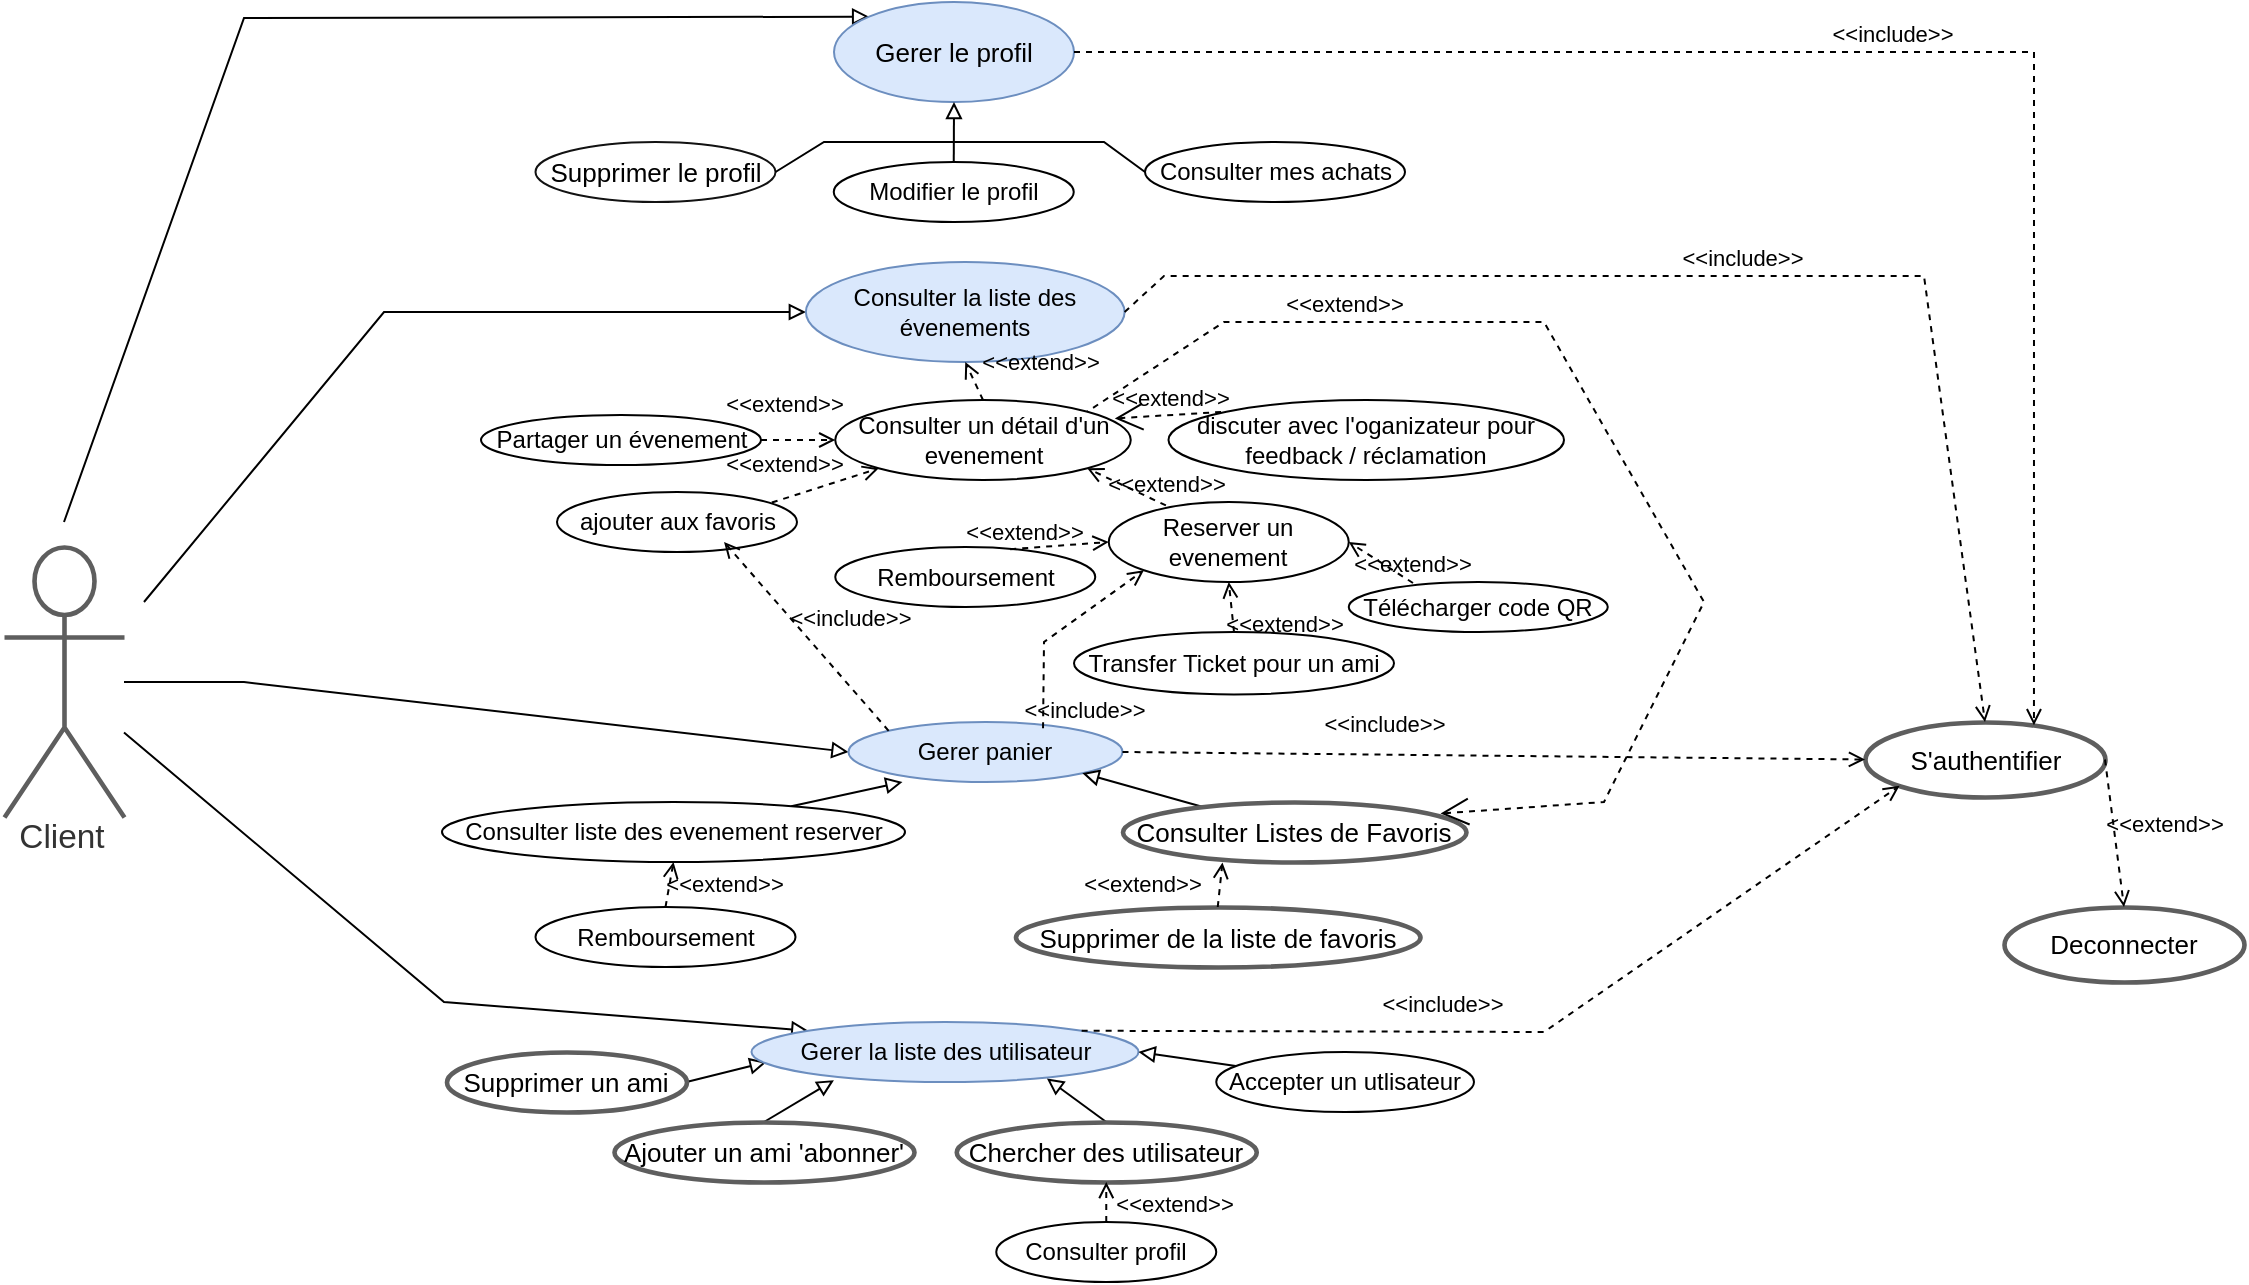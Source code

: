 <mxfile version="21.0.2" type="github">
  <diagram name="Page-1" id="ftNd-YgC9ZWd_KhuzdhC">
    <mxGraphModel dx="1222" dy="-196" grid="1" gridSize="10" guides="1" tooltips="1" connect="1" arrows="1" fold="1" page="1" pageScale="1" pageWidth="1169" pageHeight="827" math="0" shadow="0">
      <root>
        <mxCell id="0" />
        <mxCell id="1" parent="0" />
        <mxCell id="zlxw7EzZlGF5oyyQFBYH-38" style="edgeStyle=none;rounded=0;orthogonalLoop=1;jettySize=auto;html=1;entryX=0;entryY=0;entryDx=0;entryDy=0;endArrow=block;endFill=0;" parent="1" target="tYOuKYM6x3wthSHOWYr8-2" edge="1">
          <mxGeometry relative="1" as="geometry">
            <Array as="points">
              <mxPoint x="150" y="878" />
            </Array>
            <mxPoint x="60" y="1130" as="sourcePoint" />
          </mxGeometry>
        </mxCell>
        <mxCell id="zlxw7EzZlGF5oyyQFBYH-39" style="edgeStyle=none;rounded=0;orthogonalLoop=1;jettySize=auto;html=1;entryX=0;entryY=0.5;entryDx=0;entryDy=0;endArrow=block;endFill=0;" parent="1" target="tYOuKYM6x3wthSHOWYr8-25" edge="1">
          <mxGeometry relative="1" as="geometry">
            <Array as="points">
              <mxPoint x="220" y="1025" />
            </Array>
            <mxPoint x="100" y="1170" as="sourcePoint" />
          </mxGeometry>
        </mxCell>
        <mxCell id="zlxw7EzZlGF5oyyQFBYH-40" style="edgeStyle=none;rounded=0;orthogonalLoop=1;jettySize=auto;html=1;entryX=0;entryY=0.5;entryDx=0;entryDy=0;endArrow=block;endFill=0;" parent="1" source="tYOuKYM6x3wthSHOWYr8-1" target="zlxw7EzZlGF5oyyQFBYH-5" edge="1">
          <mxGeometry relative="1" as="geometry">
            <mxPoint x="110" y="1210" as="sourcePoint" />
            <Array as="points">
              <mxPoint x="150" y="1210" />
            </Array>
          </mxGeometry>
        </mxCell>
        <mxCell id="zlxw7EzZlGF5oyyQFBYH-41" style="edgeStyle=none;rounded=0;orthogonalLoop=1;jettySize=auto;html=1;entryX=0;entryY=0;entryDx=0;entryDy=0;endArrow=block;endFill=0;" parent="1" source="tYOuKYM6x3wthSHOWYr8-1" target="tYOuKYM6x3wthSHOWYr8-19" edge="1">
          <mxGeometry relative="1" as="geometry">
            <Array as="points">
              <mxPoint x="250" y="1370" />
            </Array>
          </mxGeometry>
        </mxCell>
        <mxCell id="tYOuKYM6x3wthSHOWYr8-1" value="Client" style="html=1;overflow=block;blockSpacing=1;shape=umlActor;labelPosition=center;verticalLabelPosition=bottom;verticalAlign=top;whiteSpace=nowrap;fontSize=16.7;fontColor=#333333;align=center;spacing=0;strokeColor=#5e5e5e;strokeOpacity=100;rounded=1;absoluteArcSize=1;arcSize=9;strokeWidth=2.3;lucidId=Zoit8c.qYpQ7;" parent="1" vertex="1">
          <mxGeometry x="30" y="1142.5" width="60" height="135" as="geometry" />
        </mxCell>
        <mxCell id="tYOuKYM6x3wthSHOWYr8-2" value="Gerer le profil" style="html=1;overflow=block;blockSpacing=1;whiteSpace=wrap;ellipse;fontSize=13;spacing=3.8;strokeColor=#6c8ebf;strokeOpacity=100;rounded=1;absoluteArcSize=1;arcSize=9;strokeWidth=1;lucidId=3sitsereLQRn;fillColor=#dae8fc;" parent="1" vertex="1">
          <mxGeometry x="445" y="870" width="120" height="50" as="geometry" />
        </mxCell>
        <mxCell id="zlxw7EzZlGF5oyyQFBYH-35" style="edgeStyle=none;rounded=0;orthogonalLoop=1;jettySize=auto;html=1;exitX=0.5;exitY=0;exitDx=0;exitDy=0;entryX=0.213;entryY=0.97;entryDx=0;entryDy=0;entryPerimeter=0;endArrow=block;endFill=0;" parent="1" source="tYOuKYM6x3wthSHOWYr8-7" target="tYOuKYM6x3wthSHOWYr8-19" edge="1">
          <mxGeometry relative="1" as="geometry" />
        </mxCell>
        <mxCell id="tYOuKYM6x3wthSHOWYr8-7" value="Ajouter un ami &#39;abonner&#39;" style="html=1;overflow=block;blockSpacing=1;whiteSpace=wrap;ellipse;fontSize=13;spacing=3.8;strokeColor=#5e5e5e;strokeOpacity=100;rounded=1;absoluteArcSize=1;arcSize=9;strokeWidth=2.3;lucidId=yuiteOMJiaQA;" parent="1" vertex="1">
          <mxGeometry x="335" y="1430" width="150" height="30" as="geometry" />
        </mxCell>
        <mxCell id="zlxw7EzZlGF5oyyQFBYH-32" style="edgeStyle=none;rounded=0;orthogonalLoop=1;jettySize=auto;html=1;exitX=1;exitY=0.5;exitDx=0;exitDy=0;entryX=0.039;entryY=0.667;entryDx=0;entryDy=0;entryPerimeter=0;endArrow=block;endFill=0;" parent="1" source="tYOuKYM6x3wthSHOWYr8-9" target="tYOuKYM6x3wthSHOWYr8-19" edge="1">
          <mxGeometry relative="1" as="geometry" />
        </mxCell>
        <mxCell id="tYOuKYM6x3wthSHOWYr8-9" value="Supprimer un ami" style="html=1;overflow=block;blockSpacing=1;whiteSpace=wrap;ellipse;fontSize=13;spacing=3.8;strokeColor=#5e5e5e;strokeOpacity=100;rounded=1;absoluteArcSize=1;arcSize=9;strokeWidth=2.3;lucidId=Juitxt.MBrJM;" parent="1" vertex="1">
          <mxGeometry x="251.25" y="1395" width="120" height="30" as="geometry" />
        </mxCell>
        <mxCell id="zlxw7EzZlGF5oyyQFBYH-36" style="edgeStyle=none;rounded=0;orthogonalLoop=1;jettySize=auto;html=1;exitX=0.5;exitY=0;exitDx=0;exitDy=0;entryX=0.763;entryY=0.939;entryDx=0;entryDy=0;entryPerimeter=0;endArrow=block;endFill=0;" parent="1" source="tYOuKYM6x3wthSHOWYr8-11" target="tYOuKYM6x3wthSHOWYr8-19" edge="1">
          <mxGeometry relative="1" as="geometry" />
        </mxCell>
        <mxCell id="tYOuKYM6x3wthSHOWYr8-11" value="Chercher des utilisateur" style="html=1;overflow=block;blockSpacing=1;whiteSpace=wrap;ellipse;fontSize=13;spacing=3.8;strokeColor=#5e5e5e;strokeOpacity=100;rounded=1;absoluteArcSize=1;arcSize=9;strokeWidth=2.3;lucidId=SuitE4AoL12q;" parent="1" vertex="1">
          <mxGeometry x="506.13" y="1430" width="150" height="30" as="geometry" />
        </mxCell>
        <mxCell id="tYOuKYM6x3wthSHOWYr8-42" style="rounded=0;orthogonalLoop=1;jettySize=auto;html=1;entryX=0.5;entryY=1;entryDx=0;entryDy=0;endArrow=block;endFill=0;" parent="1" source="tYOuKYM6x3wthSHOWYr8-13" target="tYOuKYM6x3wthSHOWYr8-2" edge="1">
          <mxGeometry relative="1" as="geometry" />
        </mxCell>
        <mxCell id="tYOuKYM6x3wthSHOWYr8-13" value="Modifier le profil" style="ellipse;whiteSpace=wrap;html=1;" parent="1" vertex="1">
          <mxGeometry x="444.88" y="950" width="120" height="30" as="geometry" />
        </mxCell>
        <mxCell id="tYOuKYM6x3wthSHOWYr8-14" value="Reserver un evenement" style="ellipse;whiteSpace=wrap;html=1;" parent="1" vertex="1">
          <mxGeometry x="582.38" y="1120" width="120" height="40" as="geometry" />
        </mxCell>
        <mxCell id="tYOuKYM6x3wthSHOWYr8-16" value="Remboursement " style="ellipse;whiteSpace=wrap;html=1;" parent="1" vertex="1">
          <mxGeometry x="445.63" y="1142.5" width="130" height="30" as="geometry" />
        </mxCell>
        <mxCell id="tYOuKYM6x3wthSHOWYr8-18" value="Télécharger code QR" style="ellipse;whiteSpace=wrap;html=1;" parent="1" vertex="1">
          <mxGeometry x="702.38" y="1160" width="129.5" height="25" as="geometry" />
        </mxCell>
        <mxCell id="tYOuKYM6x3wthSHOWYr8-19" value="Gerer la liste des utilisateur" style="ellipse;whiteSpace=wrap;html=1;fillColor=#dae8fc;strokeColor=#6c8ebf;" parent="1" vertex="1">
          <mxGeometry x="403.75" y="1380" width="193.5" height="30" as="geometry" />
        </mxCell>
        <mxCell id="tYOuKYM6x3wthSHOWYr8-20" value="S&#39;authentifier" style="html=1;overflow=block;blockSpacing=1;whiteSpace=wrap;ellipse;fontSize=13;spacing=3.8;strokeColor=#5e5e5e;strokeOpacity=100;rounded=1;absoluteArcSize=1;arcSize=9;strokeWidth=2.3;lucidId=XvitAHHM73nt;" parent="1" vertex="1">
          <mxGeometry x="960.5" y="1230" width="120" height="37.5" as="geometry" />
        </mxCell>
        <mxCell id="tYOuKYM6x3wthSHOWYr8-22" value="Deconnecter" style="html=1;overflow=block;blockSpacing=1;whiteSpace=wrap;ellipse;fontSize=13;spacing=3.8;strokeColor=#5e5e5e;strokeOpacity=100;rounded=1;absoluteArcSize=1;arcSize=9;strokeWidth=2.3;lucidId=XvitmW9DInrr;" parent="1" vertex="1">
          <mxGeometry x="1030" y="1322.5" width="120" height="37.5" as="geometry" />
        </mxCell>
        <mxCell id="tYOuKYM6x3wthSHOWYr8-24" value="Supprimer le profil" style="html=1;overflow=block;blockSpacing=1;whiteSpace=wrap;ellipse;fontSize=13;spacing=3.8;strokeColor=#121212;strokeOpacity=100;rounded=1;absoluteArcSize=1;arcSize=9;strokeWidth=1;lucidId=jtitNFk_JNwB;" parent="1" vertex="1">
          <mxGeometry x="295.75" y="940" width="120" height="30" as="geometry" />
        </mxCell>
        <mxCell id="tYOuKYM6x3wthSHOWYr8-25" value="Consulter la liste des évenements" style="ellipse;whiteSpace=wrap;html=1;fillColor=#dae8fc;strokeColor=#6c8ebf;" parent="1" vertex="1">
          <mxGeometry x="430.94" y="1000" width="159.37" height="50" as="geometry" />
        </mxCell>
        <mxCell id="tYOuKYM6x3wthSHOWYr8-27" value="discuter avec l&#39;oganizateur pour feedback / réclamation" style="ellipse;whiteSpace=wrap;html=1;" parent="1" vertex="1">
          <mxGeometry x="612.25" y="1069" width="197.75" height="40" as="geometry" />
        </mxCell>
        <mxCell id="tYOuKYM6x3wthSHOWYr8-28" value="Transfer Ticket pour un ami" style="ellipse;whiteSpace=wrap;html=1;" parent="1" vertex="1">
          <mxGeometry x="565" y="1185" width="160" height="31.25" as="geometry" />
        </mxCell>
        <mxCell id="tYOuKYM6x3wthSHOWYr8-30" value="Partager un évenement" style="ellipse;whiteSpace=wrap;html=1;" parent="1" vertex="1">
          <mxGeometry x="268.5" y="1076.5" width="140" height="25" as="geometry" />
        </mxCell>
        <mxCell id="tYOuKYM6x3wthSHOWYr8-32" value="Consulter un détail d&#39;un evenement" style="ellipse;whiteSpace=wrap;html=1;" parent="1" vertex="1">
          <mxGeometry x="445.63" y="1069" width="147.75" height="40" as="geometry" />
        </mxCell>
        <mxCell id="tYOuKYM6x3wthSHOWYr8-35" value="Consulter mes achats" style="ellipse;whiteSpace=wrap;html=1;" parent="1" vertex="1">
          <mxGeometry x="600.5" y="940" width="130" height="30" as="geometry" />
        </mxCell>
        <mxCell id="tYOuKYM6x3wthSHOWYr8-39" value="" style="endArrow=none;html=1;rounded=0;exitX=1;exitY=0.5;exitDx=0;exitDy=0;entryX=0;entryY=0.5;entryDx=0;entryDy=0;" parent="1" source="tYOuKYM6x3wthSHOWYr8-24" target="tYOuKYM6x3wthSHOWYr8-35" edge="1">
          <mxGeometry width="50" height="50" relative="1" as="geometry">
            <mxPoint x="422.12" y="930.23" as="sourcePoint" />
            <mxPoint x="465" y="930" as="targetPoint" />
            <Array as="points">
              <mxPoint x="440" y="940" />
              <mxPoint x="580" y="940" />
            </Array>
          </mxGeometry>
        </mxCell>
        <mxCell id="zlxw7EzZlGF5oyyQFBYH-34" style="edgeStyle=none;rounded=0;orthogonalLoop=1;jettySize=auto;html=1;entryX=1;entryY=0.5;entryDx=0;entryDy=0;endArrow=block;endFill=0;" parent="1" source="tYOuKYM6x3wthSHOWYr8-114" target="tYOuKYM6x3wthSHOWYr8-19" edge="1">
          <mxGeometry relative="1" as="geometry" />
        </mxCell>
        <mxCell id="tYOuKYM6x3wthSHOWYr8-114" value="Accepter un utlisateur" style="ellipse;whiteSpace=wrap;html=1;" parent="1" vertex="1">
          <mxGeometry x="636.13" y="1395" width="128.87" height="30" as="geometry" />
        </mxCell>
        <mxCell id="zlxw7EzZlGF5oyyQFBYH-4" value="Consulter profil" style="ellipse;whiteSpace=wrap;html=1;" parent="1" vertex="1">
          <mxGeometry x="526.13" y="1480" width="110" height="30" as="geometry" />
        </mxCell>
        <mxCell id="zlxw7EzZlGF5oyyQFBYH-5" value="Gerer panier" style="ellipse;whiteSpace=wrap;html=1;fillColor=#dae8fc;strokeColor=#6c8ebf;" parent="1" vertex="1">
          <mxGeometry x="452.25" y="1230" width="137" height="30" as="geometry" />
        </mxCell>
        <mxCell id="zlxw7EzZlGF5oyyQFBYH-22" style="edgeStyle=none;rounded=0;orthogonalLoop=1;jettySize=auto;html=1;entryX=1;entryY=1;entryDx=0;entryDy=0;endArrow=block;endFill=0;" parent="1" source="zlxw7EzZlGF5oyyQFBYH-6" target="zlxw7EzZlGF5oyyQFBYH-5" edge="1">
          <mxGeometry relative="1" as="geometry" />
        </mxCell>
        <mxCell id="zlxw7EzZlGF5oyyQFBYH-6" value="Consulter Listes de Favoris " style="html=1;overflow=block;blockSpacing=1;whiteSpace=wrap;ellipse;fontSize=13;spacing=3.8;strokeColor=#5e5e5e;strokeOpacity=100;rounded=1;absoluteArcSize=1;arcSize=9;strokeWidth=2.3;lucidId=atit3Y5sFF7p;" parent="1" vertex="1">
          <mxGeometry x="589.25" y="1270" width="171.75" height="30" as="geometry" />
        </mxCell>
        <mxCell id="zlxw7EzZlGF5oyyQFBYH-8" value="Supprimer de la liste de favoris" style="html=1;overflow=block;blockSpacing=1;whiteSpace=wrap;ellipse;fontSize=13;spacing=3.8;strokeColor=#5e5e5e;strokeOpacity=100;rounded=1;absoluteArcSize=1;arcSize=9;strokeWidth=2.3;lucidId=atit3Y5sFF7p;" parent="1" vertex="1">
          <mxGeometry x="535.75" y="1322.5" width="202.25" height="30" as="geometry" />
        </mxCell>
        <mxCell id="zlxw7EzZlGF5oyyQFBYH-23" style="edgeStyle=none;rounded=0;orthogonalLoop=1;jettySize=auto;html=1;entryX=0.197;entryY=1;entryDx=0;entryDy=0;entryPerimeter=0;endArrow=block;endFill=0;" parent="1" source="zlxw7EzZlGF5oyyQFBYH-11" target="zlxw7EzZlGF5oyyQFBYH-5" edge="1">
          <mxGeometry relative="1" as="geometry" />
        </mxCell>
        <mxCell id="zlxw7EzZlGF5oyyQFBYH-11" value="Consulter liste des evenement reserver" style="ellipse;whiteSpace=wrap;html=1;" parent="1" vertex="1">
          <mxGeometry x="249" y="1270" width="231.5" height="30" as="geometry" />
        </mxCell>
        <mxCell id="zlxw7EzZlGF5oyyQFBYH-12" value="ajouter aux favoris" style="ellipse;whiteSpace=wrap;html=1;" parent="1" vertex="1">
          <mxGeometry x="306.5" y="1115" width="120" height="30" as="geometry" />
        </mxCell>
        <mxCell id="zlxw7EzZlGF5oyyQFBYH-13" value="&amp;lt;&amp;lt;extend&amp;gt;&amp;gt;" style="html=1;verticalAlign=bottom;labelBackgroundColor=none;endArrow=open;endFill=0;dashed=1;rounded=0;entryX=0.5;entryY=1;entryDx=0;entryDy=0;exitX=0.5;exitY=0;exitDx=0;exitDy=0;" parent="1" source="tYOuKYM6x3wthSHOWYr8-32" target="tYOuKYM6x3wthSHOWYr8-25" edge="1">
          <mxGeometry x="-1" y="-30" width="160" relative="1" as="geometry">
            <mxPoint x="480" y="1160" as="sourcePoint" />
            <mxPoint x="640" y="1160" as="targetPoint" />
            <mxPoint x="1" y="3" as="offset" />
          </mxGeometry>
        </mxCell>
        <mxCell id="zlxw7EzZlGF5oyyQFBYH-14" value="&amp;lt;&amp;lt;extend&amp;gt;&amp;gt;" style="html=1;verticalAlign=bottom;labelBackgroundColor=none;endArrow=open;endFill=0;dashed=1;rounded=0;exitX=1;exitY=0.5;exitDx=0;exitDy=0;entryX=0;entryY=0.5;entryDx=0;entryDy=0;" parent="1" source="tYOuKYM6x3wthSHOWYr8-30" target="tYOuKYM6x3wthSHOWYr8-32" edge="1">
          <mxGeometry x="-0.381" y="9" width="160" relative="1" as="geometry">
            <mxPoint x="440" y="1130" as="sourcePoint" />
            <mxPoint x="600" y="1130" as="targetPoint" />
            <mxPoint as="offset" />
          </mxGeometry>
        </mxCell>
        <mxCell id="zlxw7EzZlGF5oyyQFBYH-15" value="&amp;lt;&amp;lt;extend&amp;gt;&amp;gt;" style="html=1;verticalAlign=bottom;labelBackgroundColor=none;endArrow=open;endFill=0;dashed=1;rounded=0;entryX=1;entryY=1;entryDx=0;entryDy=0;exitX=0.238;exitY=0.043;exitDx=0;exitDy=0;exitPerimeter=0;" parent="1" source="tYOuKYM6x3wthSHOWYr8-14" target="tYOuKYM6x3wthSHOWYr8-32" edge="1">
          <mxGeometry x="-0.966" y="-2" width="160" relative="1" as="geometry">
            <mxPoint x="500" y="1140" as="sourcePoint" />
            <mxPoint x="660" y="1140" as="targetPoint" />
            <mxPoint as="offset" />
          </mxGeometry>
        </mxCell>
        <mxCell id="zlxw7EzZlGF5oyyQFBYH-16" value="&amp;lt;&amp;lt;extend&amp;gt;&amp;gt;" style="html=1;verticalAlign=bottom;labelBackgroundColor=none;endArrow=open;endFill=0;dashed=1;rounded=0;exitX=0.895;exitY=0.176;exitDx=0;exitDy=0;exitPerimeter=0;entryX=0;entryY=1;entryDx=0;entryDy=0;" parent="1" source="zlxw7EzZlGF5oyyQFBYH-12" target="tYOuKYM6x3wthSHOWYr8-32" edge="1">
          <mxGeometry x="-0.681" y="8" width="160" relative="1" as="geometry">
            <mxPoint x="500" y="1140" as="sourcePoint" />
            <mxPoint x="660" y="1140" as="targetPoint" />
            <mxPoint as="offset" />
          </mxGeometry>
        </mxCell>
        <mxCell id="zlxw7EzZlGF5oyyQFBYH-17" value="&amp;lt;&amp;lt;include&amp;gt;&amp;gt;" style="html=1;verticalAlign=bottom;labelBackgroundColor=none;endArrow=open;endFill=0;dashed=1;rounded=0;entryX=0;entryY=1;entryDx=0;entryDy=0;exitX=0.71;exitY=0.105;exitDx=0;exitDy=0;exitPerimeter=0;" parent="1" source="zlxw7EzZlGF5oyyQFBYH-5" target="tYOuKYM6x3wthSHOWYr8-14" edge="1">
          <mxGeometry x="-0.996" y="-20" width="160" relative="1" as="geometry">
            <mxPoint x="530" y="1260" as="sourcePoint" />
            <mxPoint x="690" y="1260" as="targetPoint" />
            <Array as="points">
              <mxPoint x="550" y="1190" />
            </Array>
            <mxPoint as="offset" />
          </mxGeometry>
        </mxCell>
        <mxCell id="zlxw7EzZlGF5oyyQFBYH-18" value="&amp;lt;&amp;lt;include&amp;gt;&amp;gt;" style="html=1;verticalAlign=bottom;labelBackgroundColor=none;endArrow=open;endFill=0;dashed=1;rounded=0;entryX=0.696;entryY=0.833;entryDx=0;entryDy=0;entryPerimeter=0;exitX=0;exitY=0;exitDx=0;exitDy=0;" parent="1" source="zlxw7EzZlGF5oyyQFBYH-5" target="zlxw7EzZlGF5oyyQFBYH-12" edge="1">
          <mxGeometry x="-0.225" y="-16" width="160" relative="1" as="geometry">
            <mxPoint x="530" y="1260" as="sourcePoint" />
            <mxPoint x="690" y="1260" as="targetPoint" />
            <mxPoint as="offset" />
          </mxGeometry>
        </mxCell>
        <mxCell id="zlxw7EzZlGF5oyyQFBYH-19" value="&amp;lt;&amp;lt;extend&amp;gt;&amp;gt;" style="edgeStyle=none;html=1;startArrow=open;endArrow=none;startSize=12;verticalAlign=bottom;dashed=1;labelBackgroundColor=none;rounded=0;exitX=0.946;exitY=0.23;exitDx=0;exitDy=0;exitPerimeter=0;entryX=0;entryY=0;entryDx=0;entryDy=0;" parent="1" source="tYOuKYM6x3wthSHOWYr8-32" target="tYOuKYM6x3wthSHOWYr8-27" edge="1">
          <mxGeometry width="160" relative="1" as="geometry">
            <mxPoint x="605" y="1050" as="sourcePoint" />
            <mxPoint x="765" y="1050" as="targetPoint" />
          </mxGeometry>
        </mxCell>
        <mxCell id="zlxw7EzZlGF5oyyQFBYH-21" value="Remboursement " style="ellipse;whiteSpace=wrap;html=1;" parent="1" vertex="1">
          <mxGeometry x="295.75" y="1322.5" width="130" height="30" as="geometry" />
        </mxCell>
        <mxCell id="zlxw7EzZlGF5oyyQFBYH-24" value="&amp;lt;&amp;lt;extend&amp;gt;&amp;gt;" style="html=1;verticalAlign=bottom;labelBackgroundColor=none;endArrow=open;endFill=0;dashed=1;rounded=0;exitX=0.5;exitY=0;exitDx=0;exitDy=0;entryX=0.5;entryY=1;entryDx=0;entryDy=0;" parent="1" source="zlxw7EzZlGF5oyyQFBYH-21" target="zlxw7EzZlGF5oyyQFBYH-11" edge="1">
          <mxGeometry x="-0.348" y="-28" width="160" relative="1" as="geometry">
            <mxPoint x="329.02" y="1317.12" as="sourcePoint" />
            <mxPoint x="382.472" y="1300.005" as="targetPoint" />
            <mxPoint as="offset" />
          </mxGeometry>
        </mxCell>
        <mxCell id="zlxw7EzZlGF5oyyQFBYH-25" value="&amp;lt;&amp;lt;extend&amp;gt;&amp;gt;" style="edgeStyle=none;html=1;startArrow=open;endArrow=none;startSize=12;verticalAlign=bottom;dashed=1;labelBackgroundColor=none;rounded=0;exitX=0.926;exitY=0.192;exitDx=0;exitDy=0;exitPerimeter=0;entryX=1;entryY=0;entryDx=0;entryDy=0;" parent="1" source="zlxw7EzZlGF5oyyQFBYH-6" target="tYOuKYM6x3wthSHOWYr8-32" edge="1">
          <mxGeometry x="0.525" width="160" relative="1" as="geometry">
            <mxPoint x="690" y="1200" as="sourcePoint" />
            <mxPoint x="850" y="1200" as="targetPoint" />
            <Array as="points">
              <mxPoint x="830" y="1270" />
              <mxPoint x="880" y="1170" />
              <mxPoint x="800" y="1030" />
              <mxPoint x="640" y="1030" />
            </Array>
            <mxPoint as="offset" />
          </mxGeometry>
        </mxCell>
        <mxCell id="zlxw7EzZlGF5oyyQFBYH-26" value="&amp;lt;&amp;lt;extend&amp;gt;&amp;gt;" style="html=1;verticalAlign=bottom;labelBackgroundColor=none;endArrow=open;endFill=0;dashed=1;rounded=0;exitX=0.5;exitY=0;exitDx=0;exitDy=0;entryX=0.291;entryY=1.007;entryDx=0;entryDy=0;entryPerimeter=0;" parent="1" source="zlxw7EzZlGF5oyyQFBYH-8" target="zlxw7EzZlGF5oyyQFBYH-6" edge="1">
          <mxGeometry x="-1" y="38" width="160" relative="1" as="geometry">
            <mxPoint x="679.25" y="1310" as="sourcePoint" />
            <mxPoint x="839.25" y="1310" as="targetPoint" />
            <mxPoint y="1" as="offset" />
          </mxGeometry>
        </mxCell>
        <mxCell id="zlxw7EzZlGF5oyyQFBYH-29" value="&amp;lt;&amp;lt;extend&amp;gt;&amp;gt;" style="html=1;verticalAlign=bottom;labelBackgroundColor=none;endArrow=open;endFill=0;dashed=1;rounded=0;entryX=0;entryY=0.5;entryDx=0;entryDy=0;exitX=0.673;exitY=0.037;exitDx=0;exitDy=0;exitPerimeter=0;" parent="1" source="tYOuKYM6x3wthSHOWYr8-16" target="tYOuKYM6x3wthSHOWYr8-14" edge="1">
          <mxGeometry x="-0.722" y="-1" width="160" relative="1" as="geometry">
            <mxPoint x="490" y="1200" as="sourcePoint" />
            <mxPoint x="650" y="1200" as="targetPoint" />
            <mxPoint as="offset" />
          </mxGeometry>
        </mxCell>
        <mxCell id="zlxw7EzZlGF5oyyQFBYH-30" value="&amp;lt;&amp;lt;extend&amp;gt;&amp;gt;" style="html=1;verticalAlign=bottom;labelBackgroundColor=none;endArrow=open;endFill=0;dashed=1;rounded=0;entryX=0.5;entryY=1;entryDx=0;entryDy=0;exitX=0.5;exitY=0;exitDx=0;exitDy=0;" parent="1" source="tYOuKYM6x3wthSHOWYr8-28" target="tYOuKYM6x3wthSHOWYr8-14" edge="1">
          <mxGeometry x="-1" y="-25" width="160" relative="1" as="geometry">
            <mxPoint x="490" y="1200" as="sourcePoint" />
            <mxPoint x="650" y="1200" as="targetPoint" />
            <mxPoint y="8" as="offset" />
          </mxGeometry>
        </mxCell>
        <mxCell id="zlxw7EzZlGF5oyyQFBYH-31" value="&amp;lt;&amp;lt;extend&amp;gt;&amp;gt;" style="html=1;verticalAlign=bottom;labelBackgroundColor=none;endArrow=open;endFill=0;dashed=1;rounded=0;entryX=1;entryY=0.5;entryDx=0;entryDy=0;exitX=0.248;exitY=0.02;exitDx=0;exitDy=0;exitPerimeter=0;" parent="1" source="tYOuKYM6x3wthSHOWYr8-18" target="tYOuKYM6x3wthSHOWYr8-14" edge="1">
          <mxGeometry x="-0.937" width="160" relative="1" as="geometry">
            <mxPoint x="490" y="1200" as="sourcePoint" />
            <mxPoint x="650" y="1200" as="targetPoint" />
            <mxPoint as="offset" />
          </mxGeometry>
        </mxCell>
        <mxCell id="zlxw7EzZlGF5oyyQFBYH-37" value="&amp;lt;&amp;lt;extend&amp;gt;&amp;gt;" style="html=1;verticalAlign=bottom;labelBackgroundColor=none;endArrow=open;endFill=0;dashed=1;rounded=0;exitX=0.5;exitY=0;exitDx=0;exitDy=0;entryX=0.5;entryY=1;entryDx=0;entryDy=0;" parent="1" source="zlxw7EzZlGF5oyyQFBYH-4" target="tYOuKYM6x3wthSHOWYr8-11" edge="1">
          <mxGeometry x="-1" y="-34" width="160" relative="1" as="geometry">
            <mxPoint x="475" y="1430" as="sourcePoint" />
            <mxPoint x="635" y="1430" as="targetPoint" />
            <mxPoint as="offset" />
          </mxGeometry>
        </mxCell>
        <mxCell id="zlxw7EzZlGF5oyyQFBYH-43" value="&amp;lt;&amp;lt;include&amp;gt;&amp;gt;" style="html=1;verticalAlign=bottom;labelBackgroundColor=none;endArrow=open;endFill=0;dashed=1;rounded=0;exitX=1;exitY=0.5;exitDx=0;exitDy=0;entryX=0.704;entryY=0.044;entryDx=0;entryDy=0;entryPerimeter=0;" parent="1" source="tYOuKYM6x3wthSHOWYr8-2" target="tYOuKYM6x3wthSHOWYr8-20" edge="1">
          <mxGeometry width="160" relative="1" as="geometry">
            <mxPoint x="720" y="1100" as="sourcePoint" />
            <mxPoint x="880" y="1100" as="targetPoint" />
            <Array as="points">
              <mxPoint x="1045" y="895" />
            </Array>
          </mxGeometry>
        </mxCell>
        <mxCell id="zlxw7EzZlGF5oyyQFBYH-44" value="&amp;lt;&amp;lt;include&amp;gt;&amp;gt;" style="html=1;verticalAlign=bottom;labelBackgroundColor=none;endArrow=open;endFill=0;dashed=1;rounded=0;exitX=1;exitY=0;exitDx=0;exitDy=0;entryX=0;entryY=1;entryDx=0;entryDy=0;" parent="1" source="tYOuKYM6x3wthSHOWYr8-19" target="tYOuKYM6x3wthSHOWYr8-20" edge="1">
          <mxGeometry x="-0.194" y="5" width="160" relative="1" as="geometry">
            <mxPoint x="830" y="1380" as="sourcePoint" />
            <mxPoint x="990" y="1380" as="targetPoint" />
            <Array as="points">
              <mxPoint x="800" y="1385" />
            </Array>
            <mxPoint as="offset" />
          </mxGeometry>
        </mxCell>
        <mxCell id="zlxw7EzZlGF5oyyQFBYH-45" value="&amp;lt;&amp;lt;include&amp;gt;&amp;gt;" style="html=1;verticalAlign=bottom;labelBackgroundColor=none;endArrow=open;endFill=0;dashed=1;rounded=0;exitX=1;exitY=0.5;exitDx=0;exitDy=0;entryX=0.5;entryY=0;entryDx=0;entryDy=0;" parent="1" source="tYOuKYM6x3wthSHOWYr8-25" target="tYOuKYM6x3wthSHOWYr8-20" edge="1">
          <mxGeometry width="160" relative="1" as="geometry">
            <mxPoint x="720" y="1100" as="sourcePoint" />
            <mxPoint x="880" y="1100" as="targetPoint" />
            <Array as="points">
              <mxPoint x="610" y="1007" />
              <mxPoint x="990" y="1007" />
            </Array>
          </mxGeometry>
        </mxCell>
        <mxCell id="zlxw7EzZlGF5oyyQFBYH-46" value="&amp;lt;&amp;lt;include&amp;gt;&amp;gt;" style="html=1;verticalAlign=bottom;labelBackgroundColor=none;endArrow=open;endFill=0;dashed=1;rounded=0;exitX=1;exitY=0.5;exitDx=0;exitDy=0;entryX=0;entryY=0.5;entryDx=0;entryDy=0;" parent="1" source="zlxw7EzZlGF5oyyQFBYH-5" target="tYOuKYM6x3wthSHOWYr8-20" edge="1">
          <mxGeometry x="-0.296" y="6" width="160" relative="1" as="geometry">
            <mxPoint x="720" y="1220" as="sourcePoint" />
            <mxPoint x="880" y="1220" as="targetPoint" />
            <mxPoint as="offset" />
          </mxGeometry>
        </mxCell>
        <mxCell id="zlxw7EzZlGF5oyyQFBYH-48" value="&amp;lt;&amp;lt;extend&amp;gt;&amp;gt;" style="html=1;verticalAlign=bottom;labelBackgroundColor=none;endArrow=open;endFill=0;dashed=1;rounded=0;entryX=0.5;entryY=0;entryDx=0;entryDy=0;exitX=1;exitY=0.5;exitDx=0;exitDy=0;" parent="1" source="tYOuKYM6x3wthSHOWYr8-20" target="tYOuKYM6x3wthSHOWYr8-22" edge="1">
          <mxGeometry x="0.202" y="24" width="160" relative="1" as="geometry">
            <mxPoint x="720" y="1280" as="sourcePoint" />
            <mxPoint x="880" y="1280" as="targetPoint" />
            <mxPoint as="offset" />
          </mxGeometry>
        </mxCell>
      </root>
    </mxGraphModel>
  </diagram>
</mxfile>
